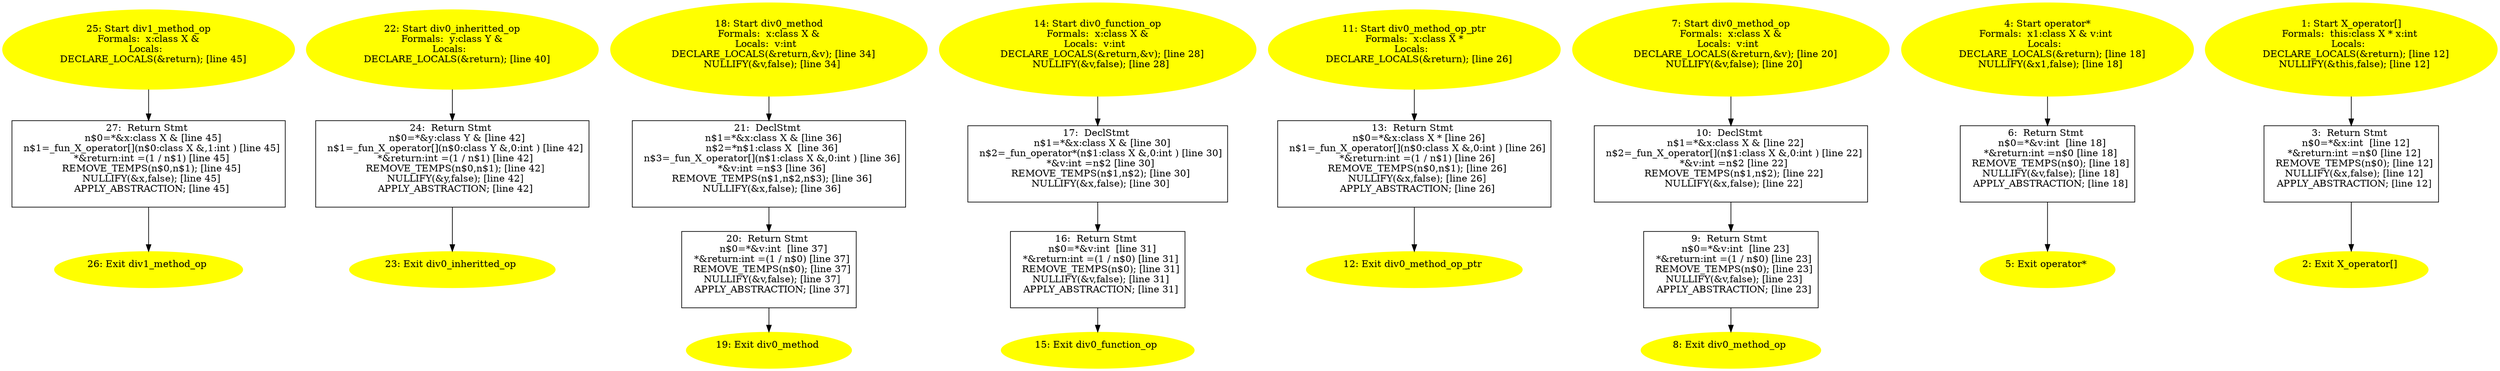 digraph iCFG {
27 [label="27:  Return Stmt \n   n$0=*&x:class X & [line 45]\n  n$1=_fun_X_operator[](n$0:class X &,1:int ) [line 45]\n  *&return:int =(1 / n$1) [line 45]\n  REMOVE_TEMPS(n$0,n$1); [line 45]\n  NULLIFY(&x,false); [line 45]\n  APPLY_ABSTRACTION; [line 45]\n " shape="box"]
	

	 27 -> 26 ;
26 [label="26: Exit div1_method_op \n  " color=yellow style=filled]
	

25 [label="25: Start div1_method_op\nFormals:  x:class X &\nLocals:  \n   DECLARE_LOCALS(&return); [line 45]\n " color=yellow style=filled]
	

	 25 -> 27 ;
24 [label="24:  Return Stmt \n   n$0=*&y:class Y & [line 42]\n  n$1=_fun_X_operator[](n$0:class Y &,0:int ) [line 42]\n  *&return:int =(1 / n$1) [line 42]\n  REMOVE_TEMPS(n$0,n$1); [line 42]\n  NULLIFY(&y,false); [line 42]\n  APPLY_ABSTRACTION; [line 42]\n " shape="box"]
	

	 24 -> 23 ;
23 [label="23: Exit div0_inheritted_op \n  " color=yellow style=filled]
	

22 [label="22: Start div0_inheritted_op\nFormals:  y:class Y &\nLocals:  \n   DECLARE_LOCALS(&return); [line 40]\n " color=yellow style=filled]
	

	 22 -> 24 ;
21 [label="21:  DeclStmt \n   n$1=*&x:class X & [line 36]\n  n$2=*n$1:class X  [line 36]\n  n$3=_fun_X_operator[](n$1:class X &,0:int ) [line 36]\n  *&v:int =n$3 [line 36]\n  REMOVE_TEMPS(n$1,n$2,n$3); [line 36]\n  NULLIFY(&x,false); [line 36]\n " shape="box"]
	

	 21 -> 20 ;
20 [label="20:  Return Stmt \n   n$0=*&v:int  [line 37]\n  *&return:int =(1 / n$0) [line 37]\n  REMOVE_TEMPS(n$0); [line 37]\n  NULLIFY(&v,false); [line 37]\n  APPLY_ABSTRACTION; [line 37]\n " shape="box"]
	

	 20 -> 19 ;
19 [label="19: Exit div0_method \n  " color=yellow style=filled]
	

18 [label="18: Start div0_method\nFormals:  x:class X &\nLocals:  v:int  \n   DECLARE_LOCALS(&return,&v); [line 34]\n  NULLIFY(&v,false); [line 34]\n " color=yellow style=filled]
	

	 18 -> 21 ;
17 [label="17:  DeclStmt \n   n$1=*&x:class X & [line 30]\n  n$2=_fun_operator*(n$1:class X &,0:int ) [line 30]\n  *&v:int =n$2 [line 30]\n  REMOVE_TEMPS(n$1,n$2); [line 30]\n  NULLIFY(&x,false); [line 30]\n " shape="box"]
	

	 17 -> 16 ;
16 [label="16:  Return Stmt \n   n$0=*&v:int  [line 31]\n  *&return:int =(1 / n$0) [line 31]\n  REMOVE_TEMPS(n$0); [line 31]\n  NULLIFY(&v,false); [line 31]\n  APPLY_ABSTRACTION; [line 31]\n " shape="box"]
	

	 16 -> 15 ;
15 [label="15: Exit div0_function_op \n  " color=yellow style=filled]
	

14 [label="14: Start div0_function_op\nFormals:  x:class X &\nLocals:  v:int  \n   DECLARE_LOCALS(&return,&v); [line 28]\n  NULLIFY(&v,false); [line 28]\n " color=yellow style=filled]
	

	 14 -> 17 ;
13 [label="13:  Return Stmt \n   n$0=*&x:class X * [line 26]\n  n$1=_fun_X_operator[](n$0:class X &,0:int ) [line 26]\n  *&return:int =(1 / n$1) [line 26]\n  REMOVE_TEMPS(n$0,n$1); [line 26]\n  NULLIFY(&x,false); [line 26]\n  APPLY_ABSTRACTION; [line 26]\n " shape="box"]
	

	 13 -> 12 ;
12 [label="12: Exit div0_method_op_ptr \n  " color=yellow style=filled]
	

11 [label="11: Start div0_method_op_ptr\nFormals:  x:class X *\nLocals:  \n   DECLARE_LOCALS(&return); [line 26]\n " color=yellow style=filled]
	

	 11 -> 13 ;
10 [label="10:  DeclStmt \n   n$1=*&x:class X & [line 22]\n  n$2=_fun_X_operator[](n$1:class X &,0:int ) [line 22]\n  *&v:int =n$2 [line 22]\n  REMOVE_TEMPS(n$1,n$2); [line 22]\n  NULLIFY(&x,false); [line 22]\n " shape="box"]
	

	 10 -> 9 ;
9 [label="9:  Return Stmt \n   n$0=*&v:int  [line 23]\n  *&return:int =(1 / n$0) [line 23]\n  REMOVE_TEMPS(n$0); [line 23]\n  NULLIFY(&v,false); [line 23]\n  APPLY_ABSTRACTION; [line 23]\n " shape="box"]
	

	 9 -> 8 ;
8 [label="8: Exit div0_method_op \n  " color=yellow style=filled]
	

7 [label="7: Start div0_method_op\nFormals:  x:class X &\nLocals:  v:int  \n   DECLARE_LOCALS(&return,&v); [line 20]\n  NULLIFY(&v,false); [line 20]\n " color=yellow style=filled]
	

	 7 -> 10 ;
6 [label="6:  Return Stmt \n   n$0=*&v:int  [line 18]\n  *&return:int =n$0 [line 18]\n  REMOVE_TEMPS(n$0); [line 18]\n  NULLIFY(&v,false); [line 18]\n  APPLY_ABSTRACTION; [line 18]\n " shape="box"]
	

	 6 -> 5 ;
5 [label="5: Exit operator* \n  " color=yellow style=filled]
	

4 [label="4: Start operator*\nFormals:  x1:class X & v:int \nLocals:  \n   DECLARE_LOCALS(&return); [line 18]\n  NULLIFY(&x1,false); [line 18]\n " color=yellow style=filled]
	

	 4 -> 6 ;
3 [label="3:  Return Stmt \n   n$0=*&x:int  [line 12]\n  *&return:int =n$0 [line 12]\n  REMOVE_TEMPS(n$0); [line 12]\n  NULLIFY(&x,false); [line 12]\n  APPLY_ABSTRACTION; [line 12]\n " shape="box"]
	

	 3 -> 2 ;
2 [label="2: Exit X_operator[] \n  " color=yellow style=filled]
	

1 [label="1: Start X_operator[]\nFormals:  this:class X * x:int \nLocals:  \n   DECLARE_LOCALS(&return); [line 12]\n  NULLIFY(&this,false); [line 12]\n " color=yellow style=filled]
	

	 1 -> 3 ;
}
